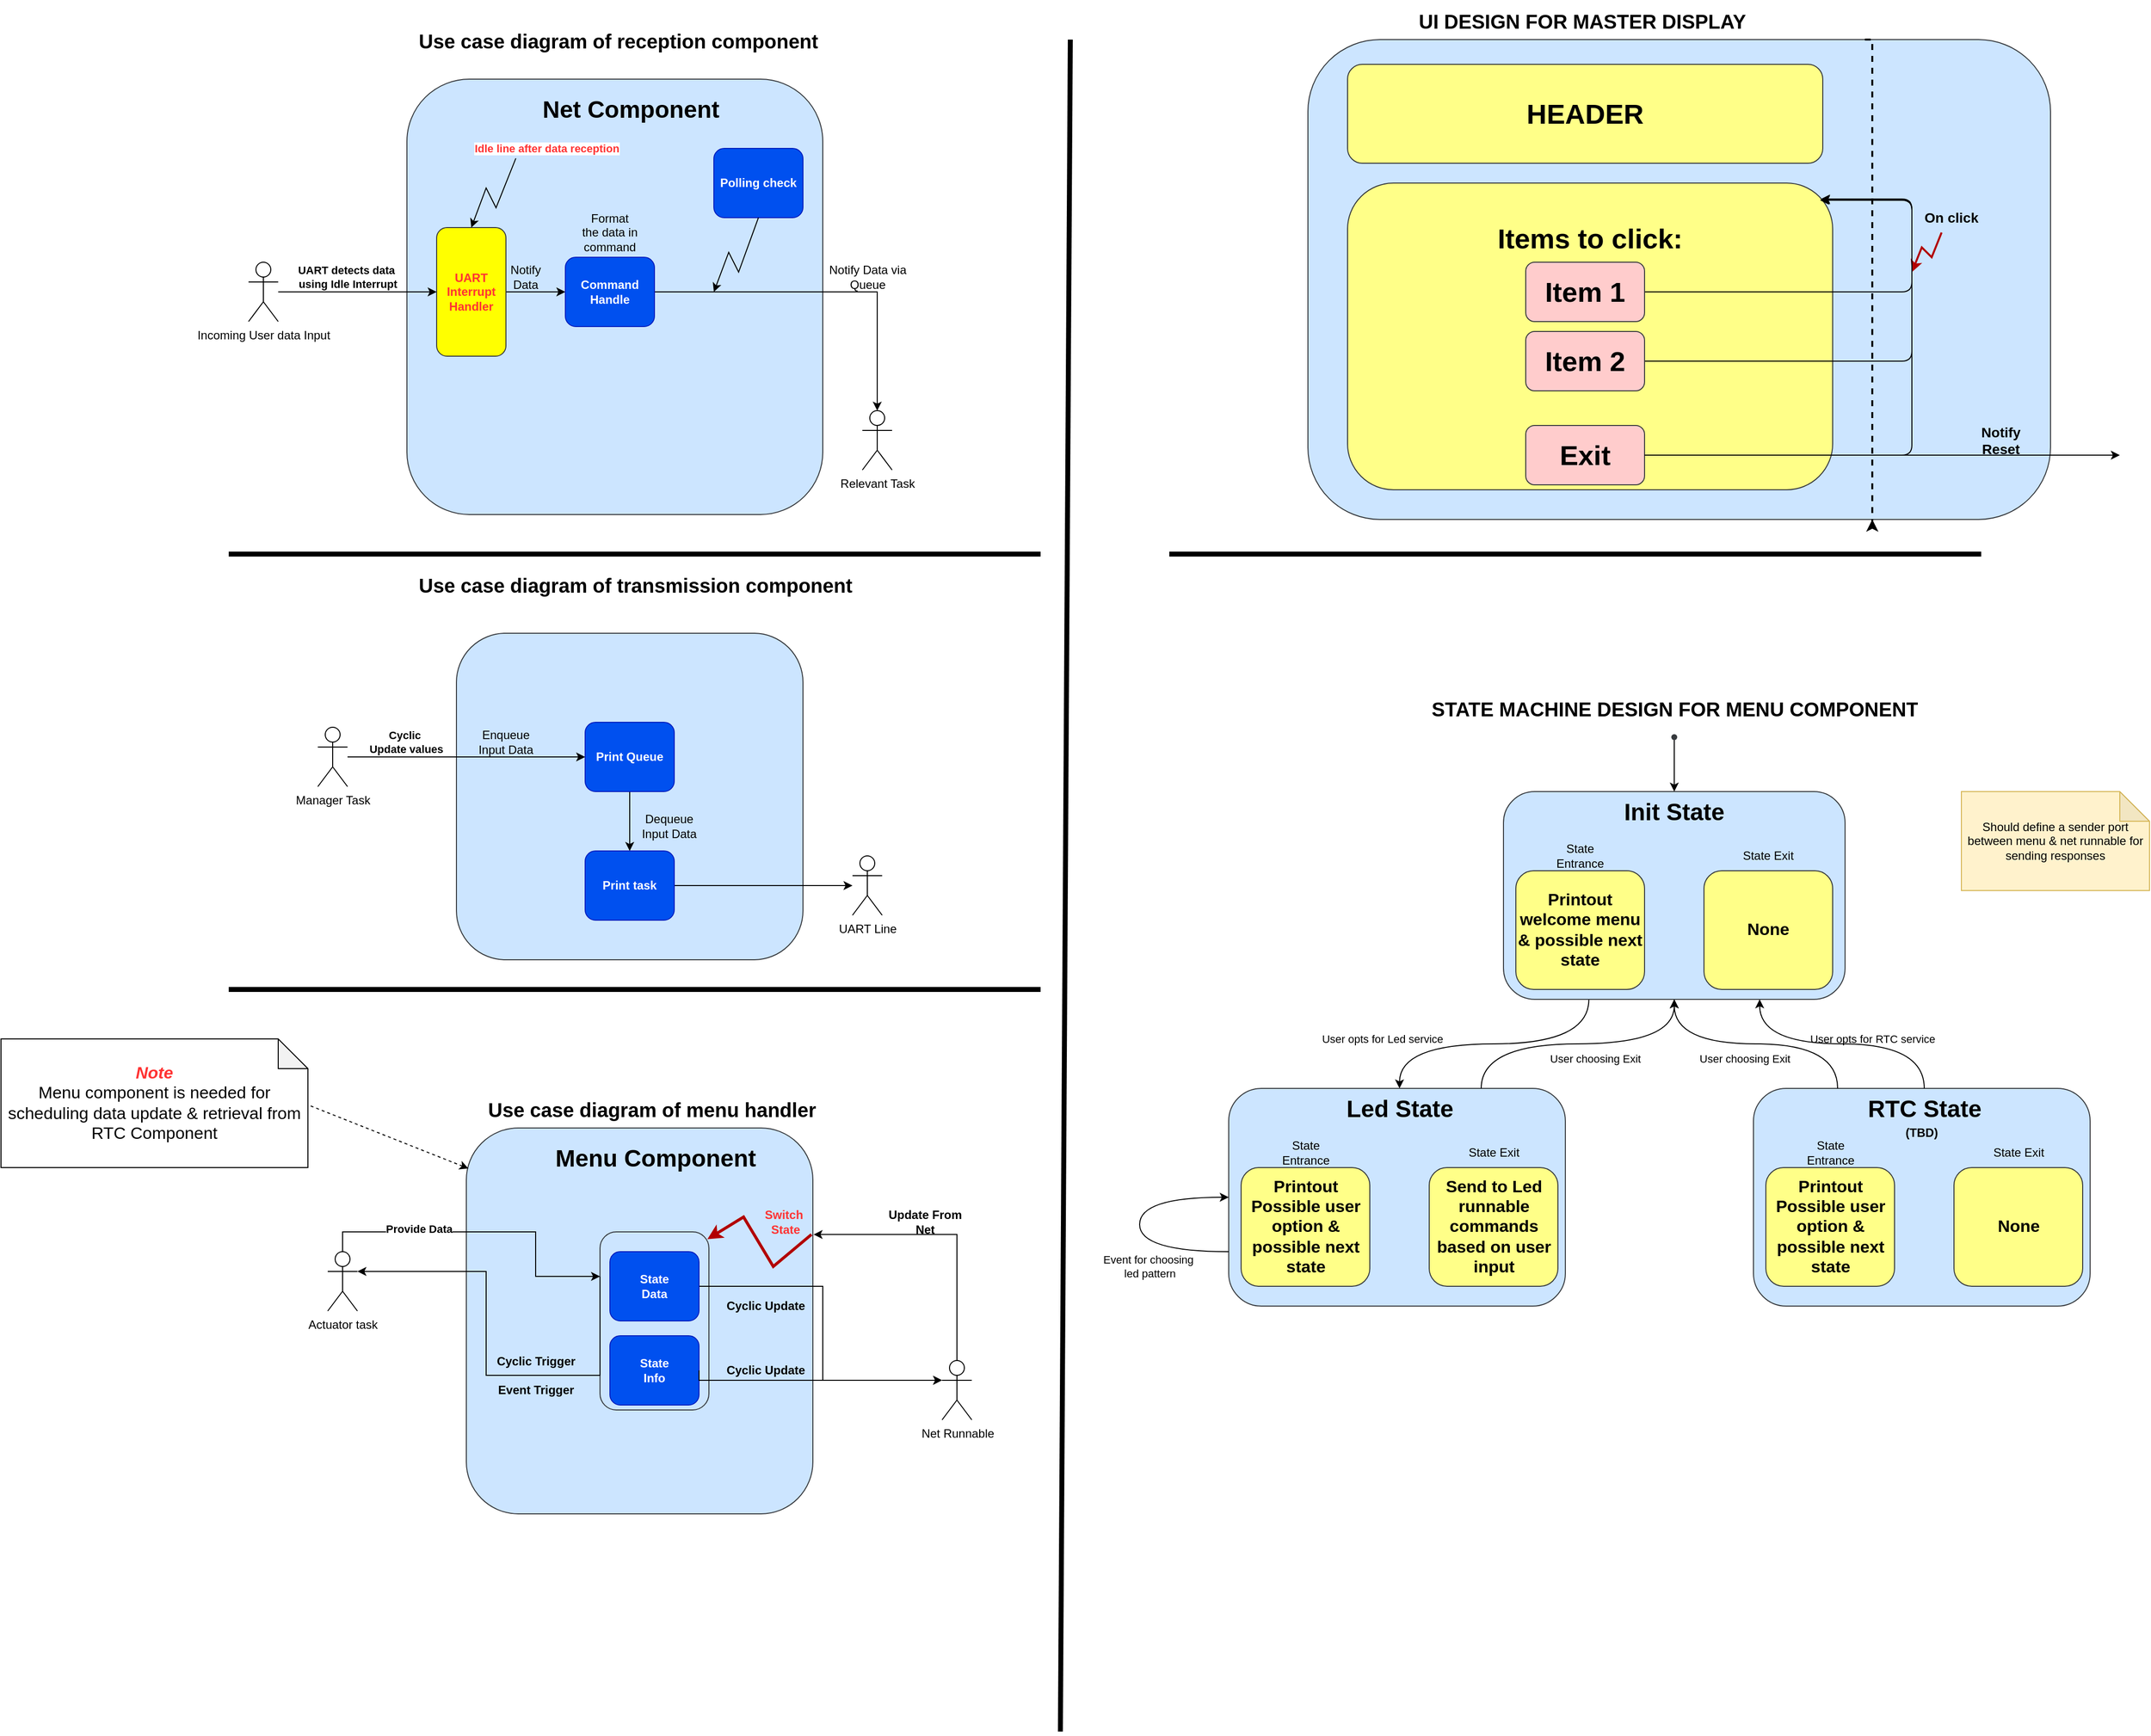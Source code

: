 <mxfile version="26.2.14">
  <diagram id="R2lEEEUBdFMjLlhIrx00" name="Page-1">
    <mxGraphModel dx="2268" dy="866" grid="1" gridSize="10" guides="1" tooltips="1" connect="1" arrows="1" fold="1" page="1" pageScale="1" pageWidth="850" pageHeight="1100" math="0" shadow="0" extFonts="Permanent Marker^https://fonts.googleapis.com/css?family=Permanent+Marker">
      <root>
        <mxCell id="0" />
        <mxCell id="1" parent="0" />
        <mxCell id="Fxq5yM-Qv6Sve0e7q3sQ-14" style="edgeStyle=orthogonalEdgeStyle;rounded=0;orthogonalLoop=1;jettySize=auto;html=1;exitX=0.25;exitY=1;exitDx=0;exitDy=0;curved=1;" edge="1" parent="1" source="wsbSc2RUKa-qmxg8iigi-1" target="Fxq5yM-Qv6Sve0e7q3sQ-7">
          <mxGeometry relative="1" as="geometry" />
        </mxCell>
        <mxCell id="Fxq5yM-Qv6Sve0e7q3sQ-57" value="User opts for Led service" style="edgeLabel;html=1;align=center;verticalAlign=middle;resizable=0;points=[];" vertex="1" connectable="0" parent="Fxq5yM-Qv6Sve0e7q3sQ-14">
          <mxGeometry x="0.577" y="13" relative="1" as="geometry">
            <mxPoint x="-32" y="-18" as="offset" />
          </mxGeometry>
        </mxCell>
        <mxCell id="Fxq5yM-Qv6Sve0e7q3sQ-61" value="User opts for RTC service" style="edgeLabel;html=1;align=center;verticalAlign=middle;resizable=0;points=[];" vertex="1" connectable="0" parent="Fxq5yM-Qv6Sve0e7q3sQ-14">
          <mxGeometry x="0.577" y="13" relative="1" as="geometry">
            <mxPoint x="463" y="-18" as="offset" />
          </mxGeometry>
        </mxCell>
        <mxCell id="wsbSc2RUKa-qmxg8iigi-1" value="" style="rounded=1;whiteSpace=wrap;html=1;fillColor=#cce5ff;strokeColor=#36393d;" parent="1" vertex="1">
          <mxGeometry x="1397.5" y="800" width="345" height="210" as="geometry" />
        </mxCell>
        <mxCell id="OyQcLFiWfOnzM_1FYjm5-68" value="" style="rounded=1;whiteSpace=wrap;html=1;fillColor=#cce5ff;strokeColor=#36393d;" parent="1" vertex="1">
          <mxGeometry x="350" y="1140" width="350" height="390" as="geometry" />
        </mxCell>
        <mxCell id="OyQcLFiWfOnzM_1FYjm5-86" value="" style="rounded=1;whiteSpace=wrap;html=1;fillColor=#cce5ff;strokeColor=#36393d;" parent="1" vertex="1">
          <mxGeometry x="485" y="1245" width="110" height="180" as="geometry" />
        </mxCell>
        <mxCell id="OyQcLFiWfOnzM_1FYjm5-19" value="" style="rounded=1;whiteSpace=wrap;html=1;fillColor=#cce5ff;strokeColor=#36393d;" parent="1" vertex="1">
          <mxGeometry x="290" y="80" width="420" height="440" as="geometry" />
        </mxCell>
        <mxCell id="OyQcLFiWfOnzM_1FYjm5-61" value="" style="edgeStyle=orthogonalEdgeStyle;rounded=0;orthogonalLoop=1;jettySize=auto;html=1;" parent="1" source="OyQcLFiWfOnzM_1FYjm5-2" target="OyQcLFiWfOnzM_1FYjm5-4" edge="1">
          <mxGeometry relative="1" as="geometry" />
        </mxCell>
        <mxCell id="OyQcLFiWfOnzM_1FYjm5-2" value="&lt;b&gt;&lt;font style=&quot;color: rgb(255, 51, 51);&quot;&gt;UART Interrupt Handler&lt;/font&gt;&lt;/b&gt;" style="rounded=1;whiteSpace=wrap;html=1;fillColor=#FFFF00;strokeColor=#36393d;" parent="1" vertex="1">
          <mxGeometry x="320" y="230" width="70" height="130" as="geometry" />
        </mxCell>
        <mxCell id="OyQcLFiWfOnzM_1FYjm5-11" value="" style="edgeStyle=orthogonalEdgeStyle;rounded=0;orthogonalLoop=1;jettySize=auto;html=1;" parent="1" source="OyQcLFiWfOnzM_1FYjm5-4" target="OyQcLFiWfOnzM_1FYjm5-33" edge="1">
          <mxGeometry relative="1" as="geometry">
            <mxPoint x="690" y="445" as="targetPoint" />
          </mxGeometry>
        </mxCell>
        <mxCell id="OyQcLFiWfOnzM_1FYjm5-4" value="&lt;b&gt;Command Handle&lt;/b&gt;" style="rounded=1;whiteSpace=wrap;html=1;fillColor=#0050ef;strokeColor=#001DBC;fontColor=#ffffff;" parent="1" vertex="1">
          <mxGeometry x="450" y="260" width="90" height="70" as="geometry" />
        </mxCell>
        <mxCell id="OyQcLFiWfOnzM_1FYjm5-15" value="" style="edgeStyle=orthogonalEdgeStyle;rounded=0;orthogonalLoop=1;jettySize=auto;html=1;" parent="1" source="OyQcLFiWfOnzM_1FYjm5-14" target="OyQcLFiWfOnzM_1FYjm5-2" edge="1">
          <mxGeometry relative="1" as="geometry" />
        </mxCell>
        <mxCell id="OyQcLFiWfOnzM_1FYjm5-17" value="&lt;b&gt;UART detects data&amp;nbsp;&lt;/b&gt;&lt;div&gt;&lt;b&gt;using Idle Interrupt&lt;/b&gt;&lt;/div&gt;" style="edgeLabel;html=1;align=center;verticalAlign=middle;resizable=0;points=[];" parent="OyQcLFiWfOnzM_1FYjm5-15" vertex="1" connectable="0">
          <mxGeometry x="0.152" y="3" relative="1" as="geometry">
            <mxPoint x="-22" y="-12" as="offset" />
          </mxGeometry>
        </mxCell>
        <mxCell id="OyQcLFiWfOnzM_1FYjm5-20" value="&lt;b&gt;Idle line after data reception&lt;/b&gt;" style="edgeLabel;html=1;align=center;verticalAlign=middle;resizable=0;points=[];fontColor=#FF3333;" parent="OyQcLFiWfOnzM_1FYjm5-15" vertex="1" connectable="0">
          <mxGeometry x="0.152" y="3" relative="1" as="geometry">
            <mxPoint x="179" y="-142" as="offset" />
          </mxGeometry>
        </mxCell>
        <mxCell id="OyQcLFiWfOnzM_1FYjm5-14" value="Incoming User data Input" style="shape=umlActor;verticalLabelPosition=bottom;verticalAlign=top;html=1;outlineConnect=0;" parent="1" vertex="1">
          <mxGeometry x="130" y="265" width="30" height="60" as="geometry" />
        </mxCell>
        <mxCell id="OyQcLFiWfOnzM_1FYjm5-18" value="" style="curved=0;endArrow=classic;html=1;rounded=0;entryX=0.5;entryY=0;entryDx=0;entryDy=0;" parent="1" target="OyQcLFiWfOnzM_1FYjm5-2" edge="1">
          <mxGeometry width="50" height="50" relative="1" as="geometry">
            <mxPoint x="400" y="160" as="sourcePoint" />
            <mxPoint x="390" y="140" as="targetPoint" />
            <Array as="points">
              <mxPoint x="380" y="210" />
              <mxPoint x="370" y="190" />
            </Array>
          </mxGeometry>
        </mxCell>
        <mxCell id="OyQcLFiWfOnzM_1FYjm5-22" value="Notify Data" style="text;html=1;align=center;verticalAlign=middle;whiteSpace=wrap;rounded=0;" parent="1" vertex="1">
          <mxGeometry x="380" y="265" width="60" height="30" as="geometry" />
        </mxCell>
        <mxCell id="OyQcLFiWfOnzM_1FYjm5-33" value="Relevant Task" style="shape=umlActor;verticalLabelPosition=bottom;verticalAlign=top;html=1;outlineConnect=0;" parent="1" vertex="1">
          <mxGeometry x="750" y="415" width="30" height="60" as="geometry" />
        </mxCell>
        <mxCell id="OyQcLFiWfOnzM_1FYjm5-34" value="Format the data in command" style="text;html=1;align=center;verticalAlign=middle;whiteSpace=wrap;rounded=0;" parent="1" vertex="1">
          <mxGeometry x="465" y="220" width="60" height="30" as="geometry" />
        </mxCell>
        <mxCell id="OyQcLFiWfOnzM_1FYjm5-38" value="&lt;h1 style=&quot;margin-top: 0px;&quot;&gt;Net Component&lt;/h1&gt;" style="text;html=1;whiteSpace=wrap;overflow=hidden;rounded=0;" parent="1" vertex="1">
          <mxGeometry x="425" y="90" width="190" height="40" as="geometry" />
        </mxCell>
        <mxCell id="OyQcLFiWfOnzM_1FYjm5-39" value="&lt;h1 style=&quot;margin-top: 0px;&quot;&gt;&lt;font style=&quot;font-size: 20px;&quot;&gt;Use case diagram of reception component&lt;/font&gt;&lt;/h1&gt;" style="text;html=1;whiteSpace=wrap;overflow=hidden;rounded=0;" parent="1" vertex="1">
          <mxGeometry x="300" y="20" width="410" height="60" as="geometry" />
        </mxCell>
        <mxCell id="OyQcLFiWfOnzM_1FYjm5-40" value="" style="rounded=1;whiteSpace=wrap;html=1;fillColor=#cce5ff;strokeColor=#36393d;" parent="1" vertex="1">
          <mxGeometry x="340" y="640" width="350" height="330" as="geometry" />
        </mxCell>
        <mxCell id="OyQcLFiWfOnzM_1FYjm5-44" value="" style="edgeStyle=orthogonalEdgeStyle;rounded=0;orthogonalLoop=1;jettySize=auto;html=1;" parent="1" source="OyQcLFiWfOnzM_1FYjm5-45" target="OyQcLFiWfOnzM_1FYjm5-47" edge="1">
          <mxGeometry relative="1" as="geometry" />
        </mxCell>
        <mxCell id="OyQcLFiWfOnzM_1FYjm5-45" value="&lt;b&gt;Print Queue&lt;/b&gt;" style="rounded=1;whiteSpace=wrap;html=1;fillColor=#0050ef;strokeColor=#001DBC;fontColor=#ffffff;" parent="1" vertex="1">
          <mxGeometry x="470" y="730" width="90" height="70" as="geometry" />
        </mxCell>
        <mxCell id="OyQcLFiWfOnzM_1FYjm5-46" value="" style="edgeStyle=orthogonalEdgeStyle;rounded=0;orthogonalLoop=1;jettySize=auto;html=1;" parent="1" source="OyQcLFiWfOnzM_1FYjm5-47" target="OyQcLFiWfOnzM_1FYjm5-55" edge="1">
          <mxGeometry relative="1" as="geometry">
            <mxPoint x="760" y="915" as="targetPoint" />
          </mxGeometry>
        </mxCell>
        <mxCell id="OyQcLFiWfOnzM_1FYjm5-47" value="&lt;b&gt;Print task&lt;/b&gt;" style="rounded=1;whiteSpace=wrap;html=1;fillColor=#0050ef;strokeColor=#001DBC;fontColor=#ffffff;" parent="1" vertex="1">
          <mxGeometry x="470" y="860" width="90" height="70" as="geometry" />
        </mxCell>
        <mxCell id="OyQcLFiWfOnzM_1FYjm5-48" value="" style="edgeStyle=orthogonalEdgeStyle;rounded=0;orthogonalLoop=1;jettySize=auto;html=1;entryX=0;entryY=0.5;entryDx=0;entryDy=0;" parent="1" source="OyQcLFiWfOnzM_1FYjm5-51" target="OyQcLFiWfOnzM_1FYjm5-45" edge="1">
          <mxGeometry relative="1" as="geometry">
            <mxPoint x="390" y="765" as="targetPoint" />
          </mxGeometry>
        </mxCell>
        <mxCell id="OyQcLFiWfOnzM_1FYjm5-49" value="&lt;b&gt;Cyclic&amp;nbsp;&lt;/b&gt;&lt;div&gt;&lt;b&gt;Update values&lt;/b&gt;&lt;/div&gt;" style="edgeLabel;html=1;align=center;verticalAlign=middle;resizable=0;points=[];" parent="OyQcLFiWfOnzM_1FYjm5-48" vertex="1" connectable="0">
          <mxGeometry x="0.152" y="3" relative="1" as="geometry">
            <mxPoint x="-79" y="-12" as="offset" />
          </mxGeometry>
        </mxCell>
        <mxCell id="OyQcLFiWfOnzM_1FYjm5-51" value="Manager Task" style="shape=umlActor;verticalLabelPosition=bottom;verticalAlign=top;html=1;outlineConnect=0;" parent="1" vertex="1">
          <mxGeometry x="200" y="735" width="30" height="60" as="geometry" />
        </mxCell>
        <mxCell id="OyQcLFiWfOnzM_1FYjm5-53" value="Enqueue Input Data" style="text;html=1;align=center;verticalAlign=middle;whiteSpace=wrap;rounded=0;" parent="1" vertex="1">
          <mxGeometry x="360" y="735" width="60" height="30" as="geometry" />
        </mxCell>
        <mxCell id="OyQcLFiWfOnzM_1FYjm5-55" value="UART Line" style="shape=umlActor;verticalLabelPosition=bottom;verticalAlign=top;html=1;outlineConnect=0;" parent="1" vertex="1">
          <mxGeometry x="740" y="865" width="30" height="60" as="geometry" />
        </mxCell>
        <mxCell id="OyQcLFiWfOnzM_1FYjm5-57" value="Dequeue Input Data" style="text;html=1;align=center;verticalAlign=middle;whiteSpace=wrap;rounded=0;" parent="1" vertex="1">
          <mxGeometry x="525" y="820" width="60" height="30" as="geometry" />
        </mxCell>
        <mxCell id="OyQcLFiWfOnzM_1FYjm5-58" value="&lt;h1 style=&quot;margin-top: 0px;&quot;&gt;Init State&lt;/h1&gt;" style="text;html=1;whiteSpace=wrap;overflow=hidden;rounded=0;align=center;" parent="1" vertex="1">
          <mxGeometry x="1475" y="800" width="190" height="40" as="geometry" />
        </mxCell>
        <mxCell id="OyQcLFiWfOnzM_1FYjm5-59" value="&lt;h1 style=&quot;margin-top: 0px;&quot;&gt;&lt;font style=&quot;font-size: 20px;&quot;&gt;Use case diagram of transmission component&lt;/font&gt;&lt;/h1&gt;" style="text;html=1;whiteSpace=wrap;overflow=hidden;rounded=0;" parent="1" vertex="1">
          <mxGeometry x="300" y="570" width="480" height="60" as="geometry" />
        </mxCell>
        <mxCell id="OyQcLFiWfOnzM_1FYjm5-60" value="" style="endArrow=none;html=1;rounded=0;strokeWidth=5;" parent="1" edge="1">
          <mxGeometry width="50" height="50" relative="1" as="geometry">
            <mxPoint x="110" y="560" as="sourcePoint" />
            <mxPoint x="930" y="560" as="targetPoint" />
          </mxGeometry>
        </mxCell>
        <mxCell id="OyQcLFiWfOnzM_1FYjm5-63" value="&lt;b&gt;Polling check&lt;/b&gt;" style="rounded=1;whiteSpace=wrap;html=1;fillColor=#0050ef;strokeColor=#001DBC;fontColor=#ffffff;" parent="1" vertex="1">
          <mxGeometry x="600" y="150" width="90" height="70" as="geometry" />
        </mxCell>
        <mxCell id="OyQcLFiWfOnzM_1FYjm5-66" value="" style="curved=0;endArrow=classic;html=1;rounded=0;entryX=0.5;entryY=0;entryDx=0;entryDy=0;exitX=0.5;exitY=1;exitDx=0;exitDy=0;" parent="1" source="OyQcLFiWfOnzM_1FYjm5-63" edge="1">
          <mxGeometry width="50" height="50" relative="1" as="geometry">
            <mxPoint x="645" y="225" as="sourcePoint" />
            <mxPoint x="600" y="295" as="targetPoint" />
            <Array as="points">
              <mxPoint x="625" y="275" />
              <mxPoint x="615" y="255" />
            </Array>
          </mxGeometry>
        </mxCell>
        <mxCell id="OyQcLFiWfOnzM_1FYjm5-67" value="Notify Data via Queue" style="text;html=1;align=center;verticalAlign=middle;whiteSpace=wrap;rounded=0;" parent="1" vertex="1">
          <mxGeometry x="697.5" y="265" width="115" height="30" as="geometry" />
        </mxCell>
        <mxCell id="OyQcLFiWfOnzM_1FYjm5-72" value="&lt;b&gt;State&lt;/b&gt;&lt;div&gt;&lt;b&gt;Info&lt;/b&gt;&lt;/div&gt;" style="rounded=1;whiteSpace=wrap;html=1;fillColor=#0050ef;strokeColor=#001DBC;fontColor=#ffffff;" parent="1" vertex="1">
          <mxGeometry x="495" y="1350" width="90" height="70" as="geometry" />
        </mxCell>
        <mxCell id="OyQcLFiWfOnzM_1FYjm5-98" style="edgeStyle=orthogonalEdgeStyle;rounded=0;orthogonalLoop=1;jettySize=auto;html=1;exitX=0.5;exitY=0;exitDx=0;exitDy=0;exitPerimeter=0;entryX=0;entryY=0.25;entryDx=0;entryDy=0;" parent="1" source="OyQcLFiWfOnzM_1FYjm5-75" target="OyQcLFiWfOnzM_1FYjm5-86" edge="1">
          <mxGeometry relative="1" as="geometry">
            <Array as="points">
              <mxPoint x="225" y="1245" />
              <mxPoint x="420" y="1245" />
              <mxPoint x="420" y="1290" />
            </Array>
          </mxGeometry>
        </mxCell>
        <mxCell id="OyQcLFiWfOnzM_1FYjm5-99" value="&lt;b&gt;Provide Data&lt;/b&gt;" style="edgeLabel;html=1;align=center;verticalAlign=middle;resizable=0;points=[];" parent="OyQcLFiWfOnzM_1FYjm5-98" vertex="1" connectable="0">
          <mxGeometry x="-0.403" y="3" relative="1" as="geometry">
            <mxPoint as="offset" />
          </mxGeometry>
        </mxCell>
        <mxCell id="OyQcLFiWfOnzM_1FYjm5-75" value="Actuator task" style="shape=umlActor;verticalLabelPosition=bottom;verticalAlign=top;html=1;outlineConnect=0;" parent="1" vertex="1">
          <mxGeometry x="210" y="1265" width="30" height="60" as="geometry" />
        </mxCell>
        <mxCell id="OyQcLFiWfOnzM_1FYjm5-77" value="Net Runnable" style="shape=umlActor;verticalLabelPosition=bottom;verticalAlign=top;html=1;outlineConnect=0;" parent="1" vertex="1">
          <mxGeometry x="830.5" y="1375" width="30" height="60" as="geometry" />
        </mxCell>
        <mxCell id="OyQcLFiWfOnzM_1FYjm5-79" value="&lt;h1 style=&quot;margin-top: 0px;&quot;&gt;Menu Component&lt;/h1&gt;" style="text;html=1;whiteSpace=wrap;overflow=hidden;rounded=0;" parent="1" vertex="1">
          <mxGeometry x="437.5" y="1150" width="205" height="40" as="geometry" />
        </mxCell>
        <mxCell id="OyQcLFiWfOnzM_1FYjm5-80" value="&lt;h1 style=&quot;margin-top: 0px;&quot;&gt;&lt;font style=&quot;font-size: 20px;&quot;&gt;Use case diagram of menu handler&lt;/font&gt;&lt;/h1&gt;" style="text;html=1;whiteSpace=wrap;overflow=hidden;rounded=0;" parent="1" vertex="1">
          <mxGeometry x="370" y="1100" width="350" height="60" as="geometry" />
        </mxCell>
        <mxCell id="OyQcLFiWfOnzM_1FYjm5-81" value="" style="endArrow=none;html=1;rounded=0;strokeWidth=5;" parent="1" edge="1">
          <mxGeometry width="50" height="50" relative="1" as="geometry">
            <mxPoint x="110" y="1000" as="sourcePoint" />
            <mxPoint x="930" y="1000" as="targetPoint" />
          </mxGeometry>
        </mxCell>
        <mxCell id="OyQcLFiWfOnzM_1FYjm5-85" style="edgeStyle=orthogonalEdgeStyle;rounded=0;orthogonalLoop=1;jettySize=auto;html=1;exitX=1;exitY=0.5;exitDx=0;exitDy=0;entryX=0;entryY=0.333;entryDx=0;entryDy=0;entryPerimeter=0;" parent="1" source="OyQcLFiWfOnzM_1FYjm5-84" target="OyQcLFiWfOnzM_1FYjm5-77" edge="1">
          <mxGeometry relative="1" as="geometry">
            <mxPoint x="828" y="1435" as="targetPoint" />
            <Array as="points">
              <mxPoint x="710" y="1300" />
              <mxPoint x="710" y="1395" />
            </Array>
          </mxGeometry>
        </mxCell>
        <mxCell id="OyQcLFiWfOnzM_1FYjm5-84" value="&lt;b&gt;State&lt;/b&gt;&lt;div&gt;&lt;b&gt;Data&lt;/b&gt;&lt;/div&gt;" style="rounded=1;whiteSpace=wrap;html=1;fillColor=#0050ef;strokeColor=#001DBC;fontColor=#ffffff;" parent="1" vertex="1">
          <mxGeometry x="495" y="1265" width="90" height="70" as="geometry" />
        </mxCell>
        <mxCell id="OyQcLFiWfOnzM_1FYjm5-87" value="&lt;b&gt;Cyclic Update&lt;/b&gt;" style="text;html=1;align=center;verticalAlign=middle;whiteSpace=wrap;rounded=0;" parent="1" vertex="1">
          <mxGeometry x="605" y="1305" width="95" height="30" as="geometry" />
        </mxCell>
        <mxCell id="OyQcLFiWfOnzM_1FYjm5-88" style="edgeStyle=orthogonalEdgeStyle;rounded=0;orthogonalLoop=1;jettySize=auto;html=1;entryX=1.002;entryY=0.276;entryDx=0;entryDy=0;entryPerimeter=0;exitX=0.5;exitY=0;exitDx=0;exitDy=0;exitPerimeter=0;" parent="1" source="OyQcLFiWfOnzM_1FYjm5-77" target="OyQcLFiWfOnzM_1FYjm5-68" edge="1">
          <mxGeometry relative="1" as="geometry">
            <mxPoint x="910" y="1320" as="sourcePoint" />
          </mxGeometry>
        </mxCell>
        <mxCell id="OyQcLFiWfOnzM_1FYjm5-89" value="" style="curved=0;endArrow=classic;html=1;rounded=0;entryX=0.986;entryY=0.041;entryDx=0;entryDy=0;exitX=0.996;exitY=0.276;exitDx=0;exitDy=0;exitPerimeter=0;entryPerimeter=0;fillColor=#e51400;strokeColor=#B20000;strokeWidth=3;" parent="1" source="OyQcLFiWfOnzM_1FYjm5-68" target="OyQcLFiWfOnzM_1FYjm5-86" edge="1">
          <mxGeometry width="50" height="50" relative="1" as="geometry">
            <mxPoint x="700" y="1250" as="sourcePoint" />
            <mxPoint x="655" y="1325" as="targetPoint" />
            <Array as="points">
              <mxPoint x="660" y="1280" />
              <mxPoint x="630" y="1230" />
            </Array>
          </mxGeometry>
        </mxCell>
        <mxCell id="OyQcLFiWfOnzM_1FYjm5-90" value="&lt;b&gt;Cyclic Trigger&lt;/b&gt;&lt;div&gt;&lt;br&gt;&lt;/div&gt;&lt;div&gt;&lt;b&gt;Event Trigger&lt;/b&gt;&lt;/div&gt;" style="text;html=1;align=center;verticalAlign=middle;whiteSpace=wrap;rounded=0;" parent="1" vertex="1">
          <mxGeometry x="372.5" y="1375" width="95" height="30" as="geometry" />
        </mxCell>
        <mxCell id="OyQcLFiWfOnzM_1FYjm5-91" value="&lt;b&gt;&lt;font style=&quot;color: rgb(255, 51, 51);&quot;&gt;Switch&amp;nbsp;&lt;/font&gt;&lt;/b&gt;&lt;div&gt;&lt;b&gt;&lt;font style=&quot;color: rgb(255, 51, 51);&quot;&gt;State&lt;/font&gt;&lt;/b&gt;&lt;/div&gt;" style="text;html=1;align=center;verticalAlign=middle;whiteSpace=wrap;rounded=0;" parent="1" vertex="1">
          <mxGeometry x="625" y="1220" width="95" height="30" as="geometry" />
        </mxCell>
        <mxCell id="OyQcLFiWfOnzM_1FYjm5-92" value="&lt;b&gt;Update From Net&lt;/b&gt;" style="text;html=1;align=center;verticalAlign=middle;whiteSpace=wrap;rounded=0;" parent="1" vertex="1">
          <mxGeometry x="765.5" y="1220" width="95" height="30" as="geometry" />
        </mxCell>
        <mxCell id="OyQcLFiWfOnzM_1FYjm5-95" style="edgeStyle=orthogonalEdgeStyle;rounded=0;orthogonalLoop=1;jettySize=auto;html=1;exitX=0;exitY=0.25;exitDx=0;exitDy=0;entryX=1;entryY=0.333;entryDx=0;entryDy=0;entryPerimeter=0;" parent="1" source="OyQcLFiWfOnzM_1FYjm5-86" target="OyQcLFiWfOnzM_1FYjm5-75" edge="1">
          <mxGeometry relative="1" as="geometry">
            <mxPoint x="460.5" y="1470" as="targetPoint" />
            <mxPoint x="207.5" y="1425" as="sourcePoint" />
            <Array as="points">
              <mxPoint x="370" y="1390" />
              <mxPoint x="370" y="1285" />
            </Array>
          </mxGeometry>
        </mxCell>
        <mxCell id="OyQcLFiWfOnzM_1FYjm5-97" value="" style="edgeStyle=orthogonalEdgeStyle;rounded=0;orthogonalLoop=1;jettySize=auto;html=1;exitX=1;exitY=0.5;exitDx=0;exitDy=0;entryX=0;entryY=0.333;entryDx=0;entryDy=0;entryPerimeter=0;" parent="1" source="OyQcLFiWfOnzM_1FYjm5-72" target="OyQcLFiWfOnzM_1FYjm5-77" edge="1">
          <mxGeometry relative="1" as="geometry">
            <mxPoint x="585" y="1385" as="sourcePoint" />
            <mxPoint x="820" y="1390" as="targetPoint" />
            <Array as="points">
              <mxPoint x="585" y="1395" />
            </Array>
          </mxGeometry>
        </mxCell>
        <mxCell id="OyQcLFiWfOnzM_1FYjm5-100" value="&lt;b&gt;Cyclic Update&lt;/b&gt;" style="text;html=1;align=center;verticalAlign=middle;whiteSpace=wrap;rounded=0;" parent="1" vertex="1">
          <mxGeometry x="605" y="1370" width="95" height="30" as="geometry" />
        </mxCell>
        <mxCell id="LMpR26-WKdEQscLEcEX--1" value="&lt;font color=&quot;#ff3333&quot;&gt;&lt;span style=&quot;font-size: 17px;&quot;&gt;&lt;b&gt;&lt;i&gt;Note&lt;/i&gt;&lt;/b&gt;&lt;/span&gt;&lt;/font&gt;&lt;br&gt;&lt;div style=&quot;&quot;&gt;&lt;span style=&quot;font-size: 17px;&quot;&gt;&lt;font style=&quot;color: rgb(0, 0, 0);&quot;&gt;Menu component is needed for scheduling data update &amp;amp; retrieval from RTC Component&lt;/font&gt;&lt;/span&gt;&lt;/div&gt;" style="shape=note;whiteSpace=wrap;html=1;backgroundOutline=1;darkOpacity=0.05;align=center;" parent="1" vertex="1">
          <mxGeometry x="-120" y="1050" width="310" height="130" as="geometry" />
        </mxCell>
        <mxCell id="LMpR26-WKdEQscLEcEX--4" value="" style="endArrow=classic;html=1;rounded=0;exitX=1.009;exitY=0.521;exitDx=0;exitDy=0;exitPerimeter=0;entryX=0.006;entryY=0.105;entryDx=0;entryDy=0;entryPerimeter=0;dashed=1;" parent="1" source="LMpR26-WKdEQscLEcEX--1" target="OyQcLFiWfOnzM_1FYjm5-68" edge="1">
          <mxGeometry width="50" height="50" relative="1" as="geometry">
            <mxPoint x="120" y="1130" as="sourcePoint" />
            <mxPoint x="170" y="1080" as="targetPoint" />
          </mxGeometry>
        </mxCell>
        <mxCell id="LMpR26-WKdEQscLEcEX--5" value="" style="rounded=1;whiteSpace=wrap;html=1;fillColor=#cce5ff;strokeColor=#36393d;" parent="1" vertex="1">
          <mxGeometry x="1200" y="40" width="750" height="485" as="geometry" />
        </mxCell>
        <mxCell id="LMpR26-WKdEQscLEcEX--13" value="&lt;h1 style=&quot;margin-top: 0px;&quot;&gt;&lt;span style=&quot;font-size: 20px;&quot;&gt;UI DESIGN FOR MASTER DISPLAY&lt;/span&gt;&lt;/h1&gt;" style="text;html=1;whiteSpace=wrap;overflow=hidden;rounded=0;" parent="1" vertex="1">
          <mxGeometry x="1310" width="350" height="60" as="geometry" />
        </mxCell>
        <mxCell id="LMpR26-WKdEQscLEcEX--14" value="" style="endArrow=none;html=1;rounded=0;strokeWidth=5;" parent="1" edge="1">
          <mxGeometry width="50" height="50" relative="1" as="geometry">
            <mxPoint x="960" y="40" as="sourcePoint" />
            <mxPoint x="950" y="1750" as="targetPoint" />
          </mxGeometry>
        </mxCell>
        <mxCell id="LMpR26-WKdEQscLEcEX--28" value="&lt;font style=&quot;font-size: 28px;&quot;&gt;&lt;b style=&quot;&quot;&gt;HEADER&lt;/b&gt;&lt;/font&gt;" style="rounded=1;whiteSpace=wrap;html=1;fillColor=#ffff88;strokeColor=#36393d;" parent="1" vertex="1">
          <mxGeometry x="1240" y="65" width="480" height="100" as="geometry" />
        </mxCell>
        <mxCell id="LMpR26-WKdEQscLEcEX--29" value="&lt;font style=&quot;font-size: 28px;&quot;&gt;&lt;b style=&quot;&quot;&gt;Items to click:&lt;/b&gt;&lt;/font&gt;&lt;div&gt;&lt;font style=&quot;font-size: 28px;&quot;&gt;&lt;b style=&quot;&quot;&gt;&lt;br&gt;&lt;/b&gt;&lt;/font&gt;&lt;/div&gt;&lt;div&gt;&lt;font style=&quot;font-size: 28px;&quot;&gt;&lt;b style=&quot;&quot;&gt;&lt;br&gt;&lt;/b&gt;&lt;/font&gt;&lt;/div&gt;&lt;div&gt;&lt;font style=&quot;font-size: 28px;&quot;&gt;&lt;b style=&quot;&quot;&gt;&lt;br&gt;&lt;/b&gt;&lt;/font&gt;&lt;/div&gt;&lt;div&gt;&lt;font style=&quot;font-size: 28px;&quot;&gt;&lt;b style=&quot;&quot;&gt;&lt;br&gt;&lt;/b&gt;&lt;/font&gt;&lt;/div&gt;&lt;div&gt;&lt;b style=&quot;font-size: 28px; background-color: transparent; color: light-dark(rgb(0, 0, 0), rgb(255, 255, 255));&quot;&gt;&amp;nbsp;&lt;/b&gt;&lt;/div&gt;&lt;div&gt;&lt;div&gt;&lt;br&gt;&lt;/div&gt;&lt;div&gt;&lt;br&gt;&lt;/div&gt;&lt;/div&gt;" style="rounded=1;whiteSpace=wrap;html=1;fillColor=#ffff88;strokeColor=#36393d;" parent="1" vertex="1">
          <mxGeometry x="1240" y="185" width="490" height="310" as="geometry" />
        </mxCell>
        <mxCell id="LMpR26-WKdEQscLEcEX--35" style="edgeStyle=orthogonalEdgeStyle;rounded=1;orthogonalLoop=1;jettySize=auto;html=1;exitX=1;exitY=0.5;exitDx=0;exitDy=0;entryX=0.974;entryY=0.056;entryDx=0;entryDy=0;entryPerimeter=0;curved=0;" parent="1" source="LMpR26-WKdEQscLEcEX--30" target="LMpR26-WKdEQscLEcEX--29" edge="1">
          <mxGeometry relative="1" as="geometry">
            <Array as="points">
              <mxPoint x="1810" y="295" />
              <mxPoint x="1810" y="202" />
            </Array>
          </mxGeometry>
        </mxCell>
        <mxCell id="LMpR26-WKdEQscLEcEX--30" value="&lt;b&gt;&lt;font style=&quot;font-size: 28px;&quot;&gt;Item 1&lt;/font&gt;&lt;/b&gt;" style="rounded=1;whiteSpace=wrap;html=1;fillColor=#ffcccc;strokeColor=#36393d;" parent="1" vertex="1">
          <mxGeometry x="1420" y="265" width="120" height="60" as="geometry" />
        </mxCell>
        <mxCell id="LMpR26-WKdEQscLEcEX--36" style="edgeStyle=orthogonalEdgeStyle;rounded=1;orthogonalLoop=1;jettySize=auto;html=1;exitX=1;exitY=0.5;exitDx=0;exitDy=0;entryX=0.976;entryY=0.055;entryDx=0;entryDy=0;entryPerimeter=0;curved=0;" parent="1" source="LMpR26-WKdEQscLEcEX--31" target="LMpR26-WKdEQscLEcEX--29" edge="1">
          <mxGeometry relative="1" as="geometry">
            <Array as="points">
              <mxPoint x="1810" y="365" />
              <mxPoint x="1810" y="202" />
            </Array>
          </mxGeometry>
        </mxCell>
        <mxCell id="LMpR26-WKdEQscLEcEX--31" value="&lt;b&gt;&lt;font style=&quot;font-size: 28px;&quot;&gt;Item 2&lt;/font&gt;&lt;/b&gt;" style="rounded=1;whiteSpace=wrap;html=1;fillColor=#ffcccc;strokeColor=#36393d;" parent="1" vertex="1">
          <mxGeometry x="1420" y="335" width="120" height="60" as="geometry" />
        </mxCell>
        <mxCell id="LMpR26-WKdEQscLEcEX--32" value="&lt;b&gt;&lt;font style=&quot;font-size: 28px;&quot;&gt;Exit&lt;/font&gt;&lt;/b&gt;" style="rounded=1;whiteSpace=wrap;html=1;fillColor=#ffcccc;strokeColor=#36393d;" parent="1" vertex="1">
          <mxGeometry x="1420" y="430" width="120" height="60" as="geometry" />
        </mxCell>
        <mxCell id="LMpR26-WKdEQscLEcEX--34" style="edgeStyle=orthogonalEdgeStyle;rounded=0;orthogonalLoop=1;jettySize=auto;html=1;exitX=0.75;exitY=0;exitDx=0;exitDy=0;dashed=1;strokeWidth=2;" parent="1" source="LMpR26-WKdEQscLEcEX--5" edge="1">
          <mxGeometry relative="1" as="geometry">
            <mxPoint x="1770" y="525" as="targetPoint" />
            <Array as="points">
              <mxPoint x="1770" y="40" />
              <mxPoint x="1770" y="526" />
            </Array>
          </mxGeometry>
        </mxCell>
        <mxCell id="LMpR26-WKdEQscLEcEX--37" value="" style="curved=0;endArrow=classic;html=1;rounded=0;entryX=0.5;entryY=0;entryDx=0;entryDy=0;strokeWidth=2;fillColor=#e51400;strokeColor=#B20000;" parent="1" edge="1">
          <mxGeometry width="50" height="50" relative="1" as="geometry">
            <mxPoint x="1840" y="235" as="sourcePoint" />
            <mxPoint x="1810" y="275" as="targetPoint" />
            <Array as="points">
              <mxPoint x="1830" y="260" />
              <mxPoint x="1820" y="250" />
            </Array>
          </mxGeometry>
        </mxCell>
        <mxCell id="LMpR26-WKdEQscLEcEX--38" value="&lt;b&gt;&lt;font style=&quot;font-size: 14px;&quot;&gt;On click&lt;/font&gt;&lt;/b&gt;" style="text;html=1;align=center;verticalAlign=middle;whiteSpace=wrap;rounded=0;" parent="1" vertex="1">
          <mxGeometry x="1820" y="205" width="60" height="30" as="geometry" />
        </mxCell>
        <mxCell id="LMpR26-WKdEQscLEcEX--39" style="edgeStyle=orthogonalEdgeStyle;rounded=1;orthogonalLoop=1;jettySize=auto;html=1;entryX=0.976;entryY=0.052;entryDx=0;entryDy=0;entryPerimeter=0;curved=0;exitX=1;exitY=0.5;exitDx=0;exitDy=0;" parent="1" source="LMpR26-WKdEQscLEcEX--32" target="LMpR26-WKdEQscLEcEX--29" edge="1">
          <mxGeometry relative="1" as="geometry">
            <mxPoint x="1600" y="461.96" as="sourcePoint" />
            <mxPoint x="1778" y="311.91" as="targetPoint" />
            <Array as="points">
              <mxPoint x="1810" y="460" />
              <mxPoint x="1810" y="201" />
            </Array>
          </mxGeometry>
        </mxCell>
        <mxCell id="LMpR26-WKdEQscLEcEX--41" style="edgeStyle=orthogonalEdgeStyle;rounded=0;orthogonalLoop=1;jettySize=auto;html=1;curved=0;exitX=1;exitY=0.5;exitDx=0;exitDy=0;" parent="1" source="LMpR26-WKdEQscLEcEX--32" edge="1">
          <mxGeometry relative="1" as="geometry">
            <mxPoint x="1640" y="463.89" as="sourcePoint" />
            <mxPoint x="2020" y="460" as="targetPoint" />
            <Array as="points">
              <mxPoint x="2000" y="460" />
            </Array>
          </mxGeometry>
        </mxCell>
        <mxCell id="LMpR26-WKdEQscLEcEX--42" value="&lt;b&gt;&lt;font style=&quot;font-size: 14px;&quot;&gt;Notify Reset&lt;/font&gt;&lt;/b&gt;" style="text;html=1;align=center;verticalAlign=middle;whiteSpace=wrap;rounded=0;" parent="1" vertex="1">
          <mxGeometry x="1870" y="430" width="60" height="30" as="geometry" />
        </mxCell>
        <mxCell id="wsbSc2RUKa-qmxg8iigi-4" value="" style="edgeStyle=orthogonalEdgeStyle;rounded=0;orthogonalLoop=1;jettySize=auto;html=1;" parent="1" source="wsbSc2RUKa-qmxg8iigi-3" target="wsbSc2RUKa-qmxg8iigi-1" edge="1">
          <mxGeometry relative="1" as="geometry" />
        </mxCell>
        <mxCell id="wsbSc2RUKa-qmxg8iigi-2" value="" style="endArrow=none;html=1;rounded=0;strokeWidth=5;" parent="1" edge="1">
          <mxGeometry width="50" height="50" relative="1" as="geometry">
            <mxPoint x="1060" y="560" as="sourcePoint" />
            <mxPoint x="1880" y="560" as="targetPoint" />
          </mxGeometry>
        </mxCell>
        <mxCell id="wsbSc2RUKa-qmxg8iigi-3" value="" style="shape=waypoint;sketch=0;size=6;pointerEvents=1;points=[];fillColor=#cce5ff;resizable=0;rotatable=0;perimeter=centerPerimeter;snapToPoint=1;strokeColor=#36393d;rounded=1;" parent="1" vertex="1">
          <mxGeometry x="1560" y="735" width="20" height="20" as="geometry" />
        </mxCell>
        <mxCell id="wsbSc2RUKa-qmxg8iigi-5" value="&lt;h1 style=&quot;margin-top: 0px;&quot;&gt;&lt;span style=&quot;font-size: 20px;&quot;&gt;STATE MACHINE DESIGN FOR MENU COMPONENT&lt;/span&gt;&lt;/h1&gt;" style="text;html=1;whiteSpace=wrap;overflow=hidden;rounded=0;" parent="1" vertex="1">
          <mxGeometry x="1322.5" y="695" width="495" height="40" as="geometry" />
        </mxCell>
        <mxCell id="wsbSc2RUKa-qmxg8iigi-8" value="&lt;b style=&quot;&quot;&gt;&lt;font style=&quot;font-size: 17px;&quot;&gt;Printout welcome menu &amp;amp; possible next state&lt;/font&gt;&lt;/b&gt;" style="rounded=1;whiteSpace=wrap;html=1;fillColor=#ffff88;strokeColor=#36393d;" parent="1" vertex="1">
          <mxGeometry x="1410" y="880" width="130" height="120" as="geometry" />
        </mxCell>
        <mxCell id="Fxq5yM-Qv6Sve0e7q3sQ-1" value="&lt;b style=&quot;&quot;&gt;&lt;font style=&quot;font-size: 17px;&quot;&gt;None&lt;/font&gt;&lt;/b&gt;" style="rounded=1;whiteSpace=wrap;html=1;fillColor=#ffff88;strokeColor=#36393d;" vertex="1" parent="1">
          <mxGeometry x="1600" y="880" width="130" height="120" as="geometry" />
        </mxCell>
        <mxCell id="Fxq5yM-Qv6Sve0e7q3sQ-2" value="State Entrance" style="text;html=1;align=center;verticalAlign=middle;whiteSpace=wrap;rounded=0;" vertex="1" parent="1">
          <mxGeometry x="1445" y="850" width="60" height="30" as="geometry" />
        </mxCell>
        <mxCell id="Fxq5yM-Qv6Sve0e7q3sQ-3" value="State Exit" style="text;html=1;align=center;verticalAlign=middle;whiteSpace=wrap;rounded=0;" vertex="1" parent="1">
          <mxGeometry x="1635" y="850" width="60" height="30" as="geometry" />
        </mxCell>
        <mxCell id="Fxq5yM-Qv6Sve0e7q3sQ-6" value="" style="rounded=1;whiteSpace=wrap;html=1;fillColor=#cce5ff;strokeColor=#36393d;" vertex="1" parent="1">
          <mxGeometry x="1120" y="1100" width="340" height="220" as="geometry" />
        </mxCell>
        <mxCell id="Fxq5yM-Qv6Sve0e7q3sQ-7" value="&lt;h1 style=&quot;margin-top: 0px;&quot;&gt;Led State&lt;/h1&gt;" style="text;html=1;whiteSpace=wrap;overflow=hidden;rounded=0;align=center;" vertex="1" parent="1">
          <mxGeometry x="1197.5" y="1100" width="190" height="40" as="geometry" />
        </mxCell>
        <mxCell id="Fxq5yM-Qv6Sve0e7q3sQ-10" value="&lt;b style=&quot;&quot;&gt;&lt;font style=&quot;font-size: 17px;&quot;&gt;Printout Possible user option &amp;amp; possible next state&lt;/font&gt;&lt;/b&gt;" style="rounded=1;whiteSpace=wrap;html=1;fillColor=#ffff88;strokeColor=#36393d;" vertex="1" parent="1">
          <mxGeometry x="1132.5" y="1180" width="130" height="120" as="geometry" />
        </mxCell>
        <mxCell id="Fxq5yM-Qv6Sve0e7q3sQ-11" value="&lt;span style=&quot;font-size: 17px;&quot;&gt;&lt;b&gt;Send to Led runnable commands based on user input&lt;/b&gt;&lt;/span&gt;" style="rounded=1;whiteSpace=wrap;html=1;fillColor=#ffff88;strokeColor=#36393d;" vertex="1" parent="1">
          <mxGeometry x="1322.5" y="1180" width="130" height="120" as="geometry" />
        </mxCell>
        <mxCell id="Fxq5yM-Qv6Sve0e7q3sQ-12" value="State Entrance" style="text;html=1;align=center;verticalAlign=middle;whiteSpace=wrap;rounded=0;" vertex="1" parent="1">
          <mxGeometry x="1167.5" y="1150" width="60" height="30" as="geometry" />
        </mxCell>
        <mxCell id="Fxq5yM-Qv6Sve0e7q3sQ-13" value="State Exit" style="text;html=1;align=center;verticalAlign=middle;whiteSpace=wrap;rounded=0;" vertex="1" parent="1">
          <mxGeometry x="1357.5" y="1150" width="60" height="30" as="geometry" />
        </mxCell>
        <mxCell id="Fxq5yM-Qv6Sve0e7q3sQ-17" style="edgeStyle=orthogonalEdgeStyle;rounded=0;orthogonalLoop=1;jettySize=auto;html=1;exitX=0;exitY=0.75;exitDx=0;exitDy=0;entryX=0;entryY=0.5;entryDx=0;entryDy=0;curved=1;" edge="1" parent="1" source="Fxq5yM-Qv6Sve0e7q3sQ-6" target="Fxq5yM-Qv6Sve0e7q3sQ-6">
          <mxGeometry relative="1" as="geometry">
            <Array as="points">
              <mxPoint x="1030" y="1265" />
              <mxPoint x="1030" y="1210" />
            </Array>
          </mxGeometry>
        </mxCell>
        <mxCell id="Fxq5yM-Qv6Sve0e7q3sQ-18" value="Event for choosing&amp;nbsp;&lt;div&gt;led pattern&lt;/div&gt;" style="edgeLabel;html=1;align=center;verticalAlign=middle;resizable=0;points=[];" vertex="1" connectable="0" parent="Fxq5yM-Qv6Sve0e7q3sQ-17">
          <mxGeometry x="0.506" y="-1" relative="1" as="geometry">
            <mxPoint x="-22" y="69" as="offset" />
          </mxGeometry>
        </mxCell>
        <mxCell id="Fxq5yM-Qv6Sve0e7q3sQ-19" value="" style="rounded=1;whiteSpace=wrap;html=1;fillColor=#cce5ff;strokeColor=#36393d;" vertex="1" parent="1">
          <mxGeometry x="1650" y="1100" width="340" height="220" as="geometry" />
        </mxCell>
        <mxCell id="Fxq5yM-Qv6Sve0e7q3sQ-53" style="edgeStyle=orthogonalEdgeStyle;rounded=0;orthogonalLoop=1;jettySize=auto;html=1;exitX=0.5;exitY=0;exitDx=0;exitDy=0;entryX=0.75;entryY=1;entryDx=0;entryDy=0;curved=1;" edge="1" parent="1" source="Fxq5yM-Qv6Sve0e7q3sQ-20" target="wsbSc2RUKa-qmxg8iigi-1">
          <mxGeometry relative="1" as="geometry" />
        </mxCell>
        <mxCell id="Fxq5yM-Qv6Sve0e7q3sQ-20" value="&lt;h1 style=&quot;margin-top: 0px;&quot;&gt;RTC State&lt;/h1&gt;" style="text;html=1;whiteSpace=wrap;overflow=hidden;rounded=0;align=center;" vertex="1" parent="1">
          <mxGeometry x="1727.5" y="1100" width="190" height="40" as="geometry" />
        </mxCell>
        <mxCell id="Fxq5yM-Qv6Sve0e7q3sQ-21" value="&lt;b style=&quot;&quot;&gt;&lt;font style=&quot;font-size: 17px;&quot;&gt;Printout Possible user option &amp;amp; possible next state&lt;/font&gt;&lt;/b&gt;" style="rounded=1;whiteSpace=wrap;html=1;fillColor=#ffff88;strokeColor=#36393d;" vertex="1" parent="1">
          <mxGeometry x="1662.5" y="1180" width="130" height="120" as="geometry" />
        </mxCell>
        <mxCell id="Fxq5yM-Qv6Sve0e7q3sQ-22" value="&lt;span style=&quot;font-size: 17px;&quot;&gt;&lt;b&gt;None&lt;/b&gt;&lt;/span&gt;" style="rounded=1;whiteSpace=wrap;html=1;fillColor=#ffff88;strokeColor=#36393d;" vertex="1" parent="1">
          <mxGeometry x="1852.5" y="1180" width="130" height="120" as="geometry" />
        </mxCell>
        <mxCell id="Fxq5yM-Qv6Sve0e7q3sQ-23" value="State Entrance" style="text;html=1;align=center;verticalAlign=middle;whiteSpace=wrap;rounded=0;" vertex="1" parent="1">
          <mxGeometry x="1697.5" y="1150" width="60" height="30" as="geometry" />
        </mxCell>
        <mxCell id="Fxq5yM-Qv6Sve0e7q3sQ-24" value="State Exit" style="text;html=1;align=center;verticalAlign=middle;whiteSpace=wrap;rounded=0;" vertex="1" parent="1">
          <mxGeometry x="1887.5" y="1150" width="60" height="30" as="geometry" />
        </mxCell>
        <mxCell id="Fxq5yM-Qv6Sve0e7q3sQ-52" value="&lt;b&gt;(TBD)&lt;/b&gt;" style="text;html=1;align=center;verticalAlign=middle;whiteSpace=wrap;rounded=0;" vertex="1" parent="1">
          <mxGeometry x="1790" y="1130" width="60" height="30" as="geometry" />
        </mxCell>
        <mxCell id="Fxq5yM-Qv6Sve0e7q3sQ-56" style="edgeStyle=orthogonalEdgeStyle;rounded=0;orthogonalLoop=1;jettySize=auto;html=1;curved=1;entryX=0.5;entryY=1;entryDx=0;entryDy=0;exitX=0.75;exitY=0;exitDx=0;exitDy=0;" edge="1" parent="1" source="Fxq5yM-Qv6Sve0e7q3sQ-6" target="wsbSc2RUKa-qmxg8iigi-1">
          <mxGeometry relative="1" as="geometry">
            <mxPoint x="1360" y="1101" as="sourcePoint" />
            <mxPoint x="1460.2" y="1010" as="targetPoint" />
          </mxGeometry>
        </mxCell>
        <mxCell id="Fxq5yM-Qv6Sve0e7q3sQ-58" value="User choosing Exit" style="edgeLabel;html=1;align=center;verticalAlign=middle;resizable=0;points=[];" vertex="1" connectable="0" parent="Fxq5yM-Qv6Sve0e7q3sQ-56">
          <mxGeometry x="0.354" y="3" relative="1" as="geometry">
            <mxPoint x="-33" y="18" as="offset" />
          </mxGeometry>
        </mxCell>
        <mxCell id="Fxq5yM-Qv6Sve0e7q3sQ-59" style="edgeStyle=orthogonalEdgeStyle;rounded=0;orthogonalLoop=1;jettySize=auto;html=1;curved=1;entryX=0.5;entryY=1;entryDx=0;entryDy=0;exitX=0.25;exitY=0;exitDx=0;exitDy=0;" edge="1" parent="1" source="Fxq5yM-Qv6Sve0e7q3sQ-19" target="wsbSc2RUKa-qmxg8iigi-1">
          <mxGeometry relative="1" as="geometry">
            <mxPoint x="1567.5" y="1100" as="sourcePoint" />
            <mxPoint x="1762.5" y="1010" as="targetPoint" />
          </mxGeometry>
        </mxCell>
        <mxCell id="Fxq5yM-Qv6Sve0e7q3sQ-60" value="User choosing Exit" style="edgeLabel;html=1;align=center;verticalAlign=middle;resizable=0;points=[];" vertex="1" connectable="0" parent="Fxq5yM-Qv6Sve0e7q3sQ-59">
          <mxGeometry x="0.354" y="3" relative="1" as="geometry">
            <mxPoint x="33" y="12" as="offset" />
          </mxGeometry>
        </mxCell>
        <mxCell id="Fxq5yM-Qv6Sve0e7q3sQ-62" value="Should define a sender port between menu &amp;amp; net runnable for sending responses" style="shape=note;whiteSpace=wrap;html=1;backgroundOutline=1;darkOpacity=0.05;fillColor=#fff2cc;strokeColor=#d6b656;" vertex="1" parent="1">
          <mxGeometry x="1860" y="800" width="190" height="100" as="geometry" />
        </mxCell>
      </root>
    </mxGraphModel>
  </diagram>
</mxfile>
